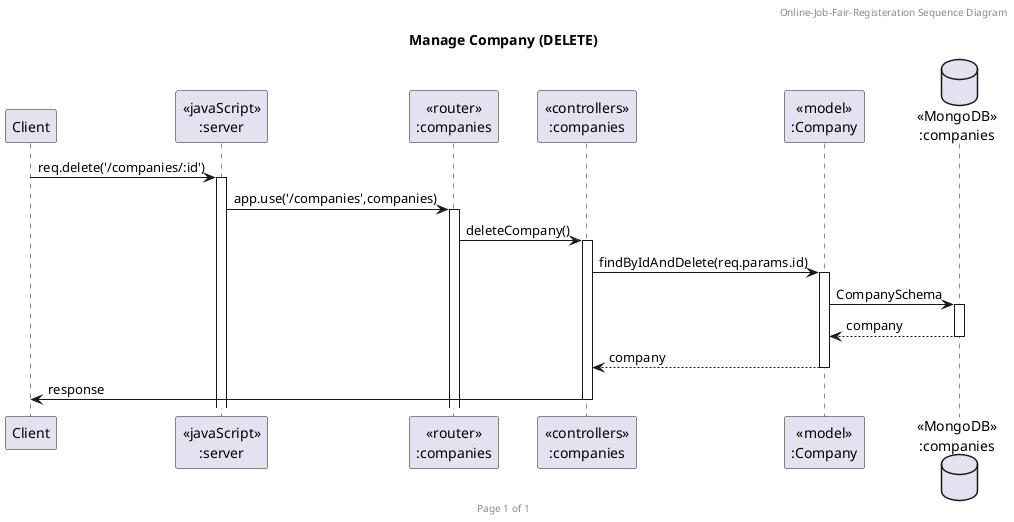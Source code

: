 @startuml Manage Company (DELETE)

header Online-Job-Fair-Registeration Sequence Diagram
footer Page %page% of %lastpage%
title "Manage Company (DELETE)"

participant "Client" as client
participant "<<javaScript>>\n:server" as server
participant "<<router>>\n:companies" as routerCompanies
participant "<<controllers>>\n:companies" as controllersCompanies
participant "<<model>>\n:Company" as modelCompany
database "<<MongoDB>>\n:companies" as CompaniesDatabase

client->server ++:req.delete('/companies/:id')
server->routerCompanies ++:app.use('/companies',companies)
routerCompanies -> controllersCompanies ++:deleteCompany()
controllersCompanies->modelCompany ++:findByIdAndDelete(req.params.id)
modelCompany ->CompaniesDatabase ++: CompanySchema
CompaniesDatabase --> modelCompany --: company
controllersCompanies <-- modelCompany --:company
controllersCompanies->client --:response

@enduml
